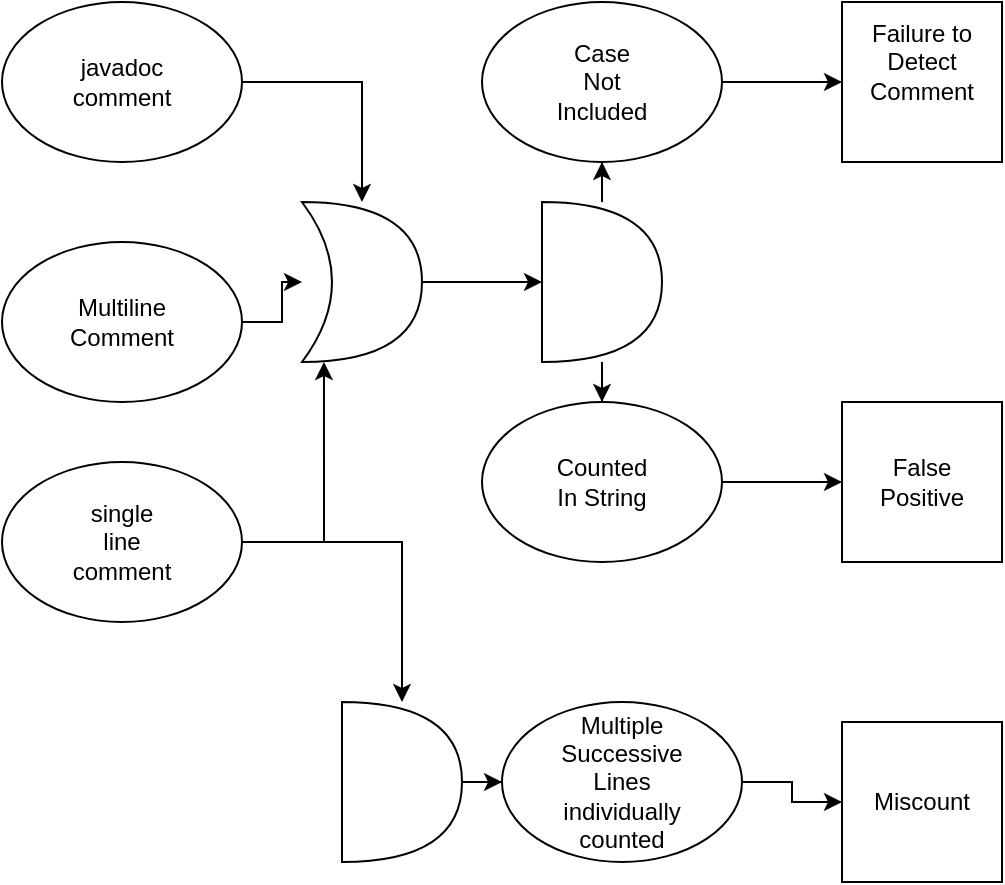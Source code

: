 <mxfile version="12.1.7" type="device" pages="1"><diagram id="PcQZVCZ0Nc7Y6DtA15W4" name="Page-1"><mxGraphModel dx="768" dy="396" grid="1" gridSize="10" guides="1" tooltips="1" connect="1" arrows="1" fold="1" page="1" pageScale="1" pageWidth="850" pageHeight="1100" math="0" shadow="0"><root><mxCell id="0"/><mxCell id="1" parent="0"/><mxCell id="od2y8TLstyGX-aLru2DY-2" value="" style="whiteSpace=wrap;html=1;aspect=fixed;" vertex="1" parent="1"><mxGeometry x="440" y="40" width="80" height="80" as="geometry"/></mxCell><mxCell id="od2y8TLstyGX-aLru2DY-3" value="Failure to Detect Comment" style="text;html=1;strokeColor=none;fillColor=none;align=center;verticalAlign=middle;whiteSpace=wrap;rounded=0;" vertex="1" parent="1"><mxGeometry x="460" y="60" width="40" height="20" as="geometry"/></mxCell><mxCell id="od2y8TLstyGX-aLru2DY-4" value="" style="whiteSpace=wrap;html=1;aspect=fixed;" vertex="1" parent="1"><mxGeometry x="440" y="240" width="80" height="80" as="geometry"/></mxCell><mxCell id="od2y8TLstyGX-aLru2DY-5" value="False Positive " style="text;html=1;strokeColor=none;fillColor=none;align=center;verticalAlign=middle;whiteSpace=wrap;rounded=0;" vertex="1" parent="1"><mxGeometry x="460" y="270" width="40" height="20" as="geometry"/></mxCell><mxCell id="od2y8TLstyGX-aLru2DY-16" style="edgeStyle=orthogonalEdgeStyle;rounded=0;orthogonalLoop=1;jettySize=auto;html=1;" edge="1" parent="1" source="od2y8TLstyGX-aLru2DY-6" target="od2y8TLstyGX-aLru2DY-4"><mxGeometry relative="1" as="geometry"/></mxCell><mxCell id="od2y8TLstyGX-aLru2DY-6" value="" style="ellipse;whiteSpace=wrap;html=1;" vertex="1" parent="1"><mxGeometry x="260" y="240" width="120" height="80" as="geometry"/></mxCell><mxCell id="od2y8TLstyGX-aLru2DY-10" value="Counted In String" style="text;html=1;strokeColor=none;fillColor=none;align=center;verticalAlign=middle;whiteSpace=wrap;rounded=0;" vertex="1" parent="1"><mxGeometry x="300" y="270" width="40" height="20" as="geometry"/></mxCell><mxCell id="od2y8TLstyGX-aLru2DY-18" style="edgeStyle=orthogonalEdgeStyle;rounded=0;orthogonalLoop=1;jettySize=auto;html=1;entryX=0;entryY=0.5;entryDx=0;entryDy=0;" edge="1" parent="1" source="od2y8TLstyGX-aLru2DY-12" target="od2y8TLstyGX-aLru2DY-2"><mxGeometry relative="1" as="geometry"/></mxCell><mxCell id="od2y8TLstyGX-aLru2DY-12" value="" style="ellipse;whiteSpace=wrap;html=1;" vertex="1" parent="1"><mxGeometry x="260" y="40" width="120" height="80" as="geometry"/></mxCell><mxCell id="od2y8TLstyGX-aLru2DY-13" value="Case Not Included" style="text;html=1;strokeColor=none;fillColor=none;align=center;verticalAlign=middle;whiteSpace=wrap;rounded=0;" vertex="1" parent="1"><mxGeometry x="300" y="70" width="40" height="20" as="geometry"/></mxCell><mxCell id="od2y8TLstyGX-aLru2DY-15" style="edgeStyle=orthogonalEdgeStyle;rounded=0;orthogonalLoop=1;jettySize=auto;html=1;" edge="1" parent="1" source="od2y8TLstyGX-aLru2DY-14" target="od2y8TLstyGX-aLru2DY-6"><mxGeometry relative="1" as="geometry"/></mxCell><mxCell id="od2y8TLstyGX-aLru2DY-17" style="edgeStyle=orthogonalEdgeStyle;rounded=0;orthogonalLoop=1;jettySize=auto;html=1;" edge="1" parent="1" source="od2y8TLstyGX-aLru2DY-14" target="od2y8TLstyGX-aLru2DY-12"><mxGeometry relative="1" as="geometry"/></mxCell><mxCell id="od2y8TLstyGX-aLru2DY-14" value="" style="shape=or;whiteSpace=wrap;html=1;" vertex="1" parent="1"><mxGeometry x="290" y="140" width="60" height="80" as="geometry"/></mxCell><mxCell id="od2y8TLstyGX-aLru2DY-20" style="edgeStyle=orthogonalEdgeStyle;rounded=0;orthogonalLoop=1;jettySize=auto;html=1;" edge="1" parent="1" source="od2y8TLstyGX-aLru2DY-19" target="od2y8TLstyGX-aLru2DY-14"><mxGeometry relative="1" as="geometry"/></mxCell><mxCell id="od2y8TLstyGX-aLru2DY-19" value="" style="shape=xor;whiteSpace=wrap;html=1;" vertex="1" parent="1"><mxGeometry x="170" y="140" width="60" height="80" as="geometry"/></mxCell><mxCell id="od2y8TLstyGX-aLru2DY-28" style="edgeStyle=orthogonalEdgeStyle;rounded=0;orthogonalLoop=1;jettySize=auto;html=1;" edge="1" parent="1" source="od2y8TLstyGX-aLru2DY-21" target="od2y8TLstyGX-aLru2DY-19"><mxGeometry relative="1" as="geometry"/></mxCell><mxCell id="od2y8TLstyGX-aLru2DY-21" value="" style="ellipse;whiteSpace=wrap;html=1;" vertex="1" parent="1"><mxGeometry x="20" y="40" width="120" height="80" as="geometry"/></mxCell><mxCell id="od2y8TLstyGX-aLru2DY-27" style="edgeStyle=orthogonalEdgeStyle;rounded=0;orthogonalLoop=1;jettySize=auto;html=1;" edge="1" parent="1" source="od2y8TLstyGX-aLru2DY-22" target="od2y8TLstyGX-aLru2DY-19"><mxGeometry relative="1" as="geometry"/></mxCell><mxCell id="od2y8TLstyGX-aLru2DY-22" value="" style="ellipse;whiteSpace=wrap;html=1;" vertex="1" parent="1"><mxGeometry x="20" y="160" width="120" height="80" as="geometry"/></mxCell><mxCell id="od2y8TLstyGX-aLru2DY-26" style="edgeStyle=orthogonalEdgeStyle;rounded=0;orthogonalLoop=1;jettySize=auto;html=1;entryX=0.183;entryY=1;entryDx=0;entryDy=0;entryPerimeter=0;" edge="1" parent="1" source="od2y8TLstyGX-aLru2DY-23" target="od2y8TLstyGX-aLru2DY-19"><mxGeometry relative="1" as="geometry"/></mxCell><mxCell id="od2y8TLstyGX-aLru2DY-37" style="edgeStyle=orthogonalEdgeStyle;rounded=0;orthogonalLoop=1;jettySize=auto;html=1;" edge="1" parent="1" source="od2y8TLstyGX-aLru2DY-23" target="od2y8TLstyGX-aLru2DY-35"><mxGeometry relative="1" as="geometry"/></mxCell><mxCell id="od2y8TLstyGX-aLru2DY-23" value="" style="ellipse;whiteSpace=wrap;html=1;" vertex="1" parent="1"><mxGeometry x="20" y="270" width="120" height="80" as="geometry"/></mxCell><mxCell id="od2y8TLstyGX-aLru2DY-31" value="javadoc comment" style="text;html=1;strokeColor=none;fillColor=none;align=center;verticalAlign=middle;whiteSpace=wrap;rounded=0;" vertex="1" parent="1"><mxGeometry x="60" y="70" width="40" height="20" as="geometry"/></mxCell><mxCell id="od2y8TLstyGX-aLru2DY-32" value="single line comment" style="text;html=1;strokeColor=none;fillColor=none;align=center;verticalAlign=middle;whiteSpace=wrap;rounded=0;" vertex="1" parent="1"><mxGeometry x="60" y="300" width="40" height="20" as="geometry"/></mxCell><mxCell id="od2y8TLstyGX-aLru2DY-33" value="Multiline Comment" style="text;html=1;strokeColor=none;fillColor=none;align=center;verticalAlign=middle;whiteSpace=wrap;rounded=0;" vertex="1" parent="1"><mxGeometry x="60" y="190" width="40" height="20" as="geometry"/></mxCell><mxCell id="od2y8TLstyGX-aLru2DY-34" value="" style="whiteSpace=wrap;html=1;aspect=fixed;" vertex="1" parent="1"><mxGeometry x="440" y="400" width="80" height="80" as="geometry"/></mxCell><mxCell id="od2y8TLstyGX-aLru2DY-38" style="edgeStyle=orthogonalEdgeStyle;rounded=0;orthogonalLoop=1;jettySize=auto;html=1;" edge="1" parent="1" source="od2y8TLstyGX-aLru2DY-35" target="od2y8TLstyGX-aLru2DY-36"><mxGeometry relative="1" as="geometry"/></mxCell><mxCell id="od2y8TLstyGX-aLru2DY-35" value="" style="shape=or;whiteSpace=wrap;html=1;" vertex="1" parent="1"><mxGeometry x="190" y="390" width="60" height="80" as="geometry"/></mxCell><mxCell id="od2y8TLstyGX-aLru2DY-40" style="edgeStyle=orthogonalEdgeStyle;rounded=0;orthogonalLoop=1;jettySize=auto;html=1;" edge="1" parent="1" source="od2y8TLstyGX-aLru2DY-36" target="od2y8TLstyGX-aLru2DY-34"><mxGeometry relative="1" as="geometry"/></mxCell><mxCell id="od2y8TLstyGX-aLru2DY-36" value="" style="ellipse;whiteSpace=wrap;html=1;" vertex="1" parent="1"><mxGeometry x="270" y="390" width="120" height="80" as="geometry"/></mxCell><mxCell id="od2y8TLstyGX-aLru2DY-39" value="Multiple Successive Lines individually counted" style="text;html=1;strokeColor=none;fillColor=none;align=center;verticalAlign=middle;whiteSpace=wrap;rounded=0;" vertex="1" parent="1"><mxGeometry x="310" y="420" width="40" height="20" as="geometry"/></mxCell><mxCell id="od2y8TLstyGX-aLru2DY-41" value="Miscount" style="text;html=1;strokeColor=none;fillColor=none;align=center;verticalAlign=middle;whiteSpace=wrap;rounded=0;" vertex="1" parent="1"><mxGeometry x="460" y="430" width="40" height="20" as="geometry"/></mxCell></root></mxGraphModel></diagram></mxfile>